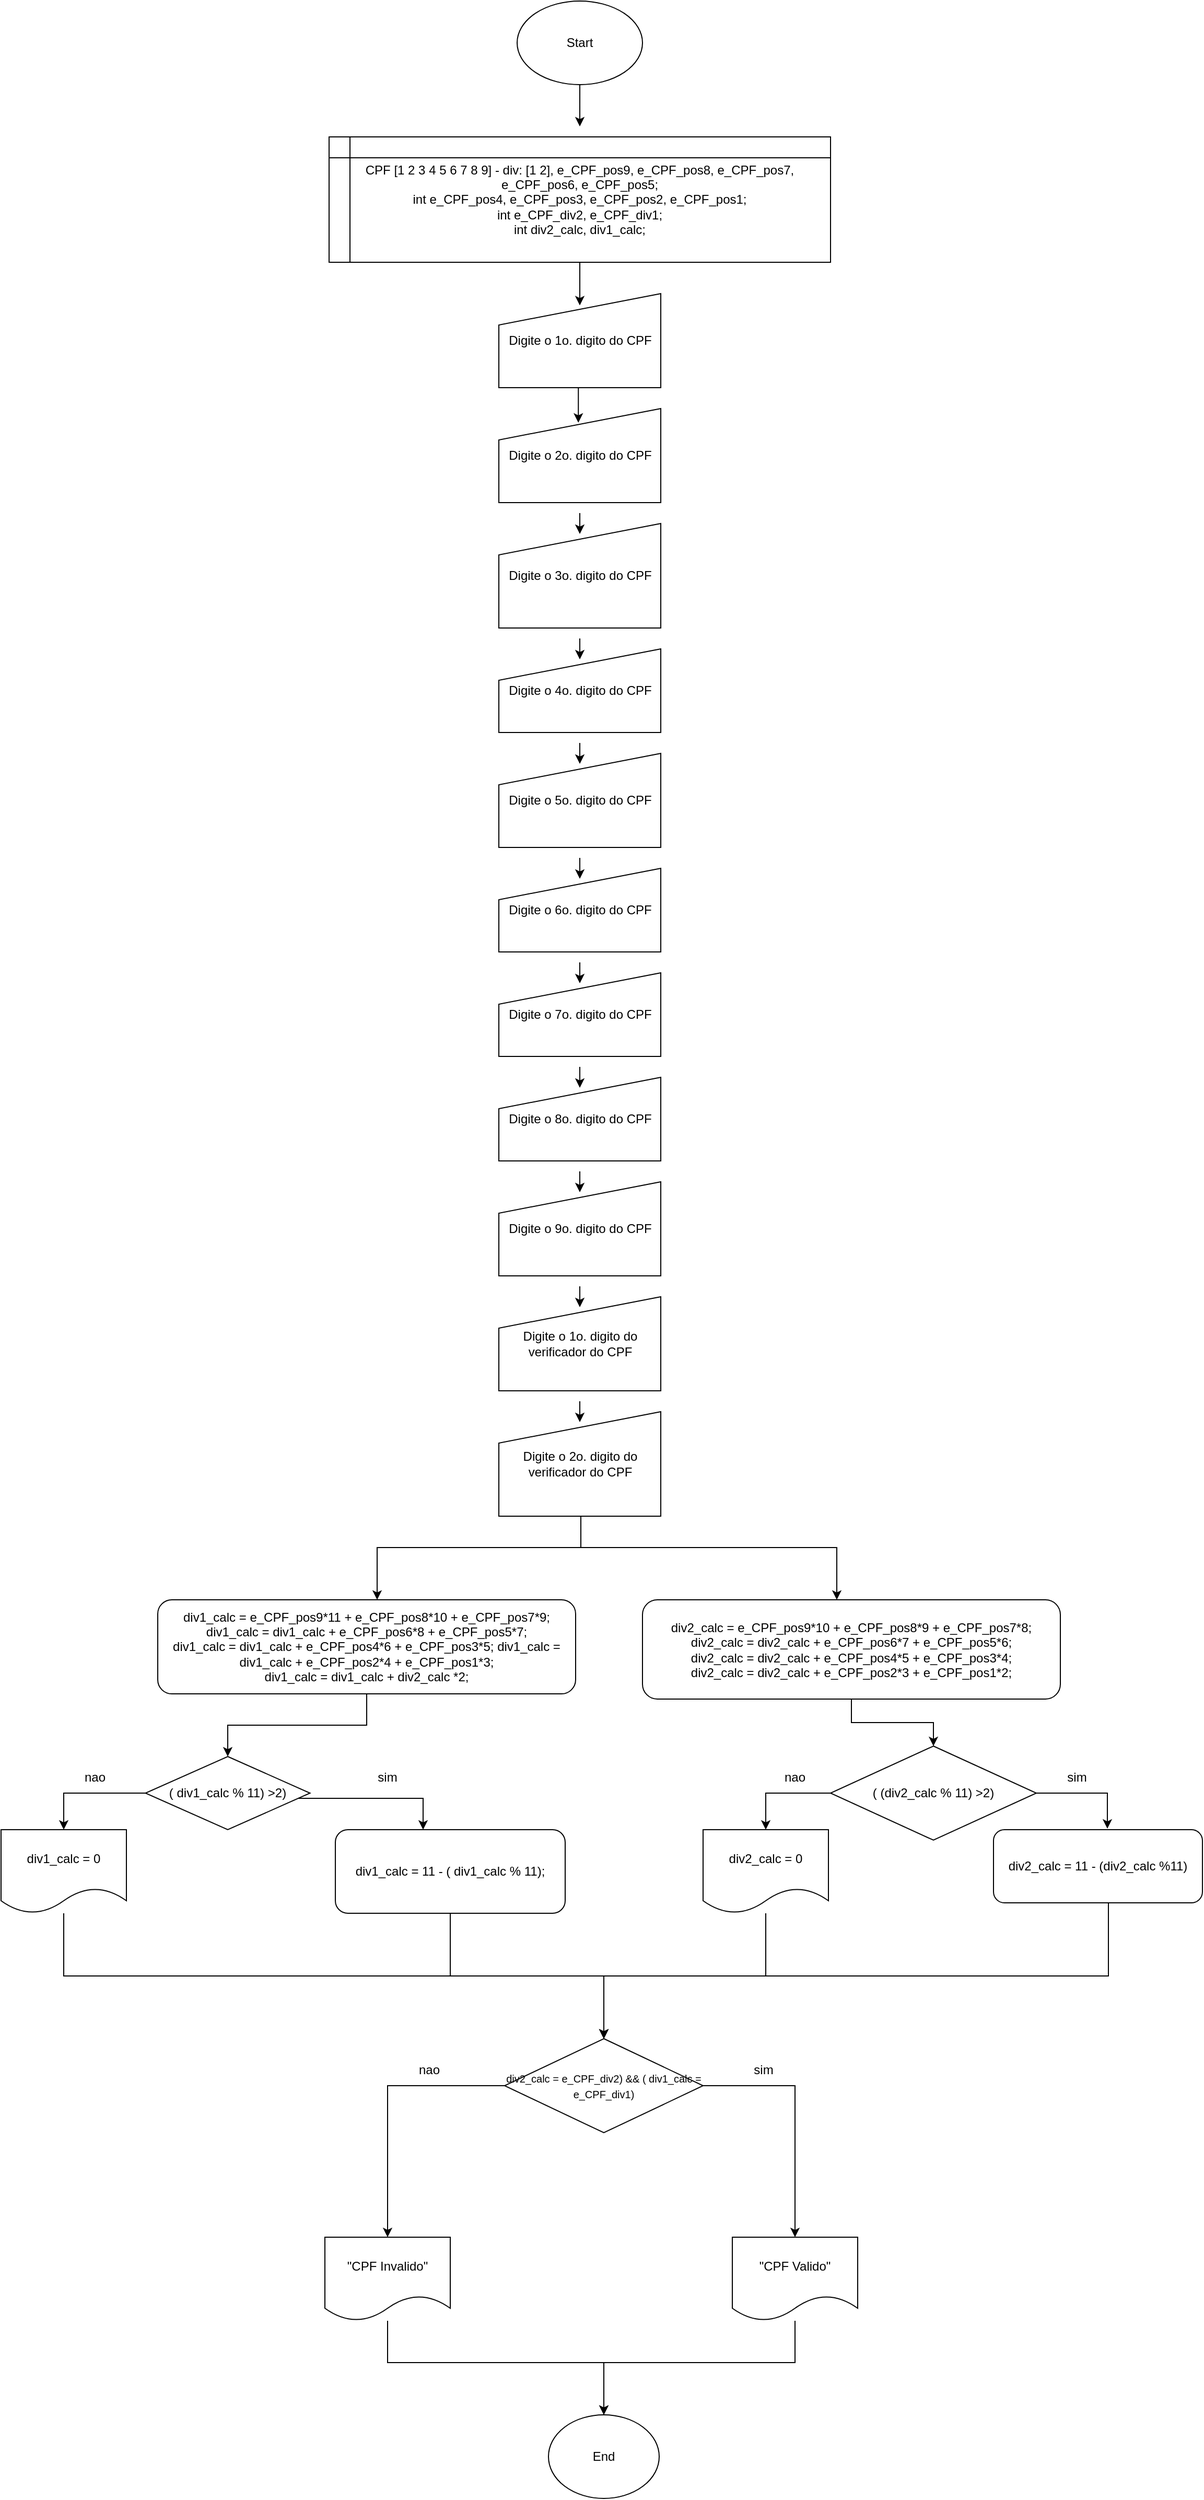<mxfile version="14.5.3" type="device"><diagram id="C5RBs43oDa-KdzZeNtuy" name="Page-1"><mxGraphModel dx="2249" dy="1932" grid="1" gridSize="10" guides="1" tooltips="1" connect="1" arrows="1" fold="1" page="1" pageScale="1" pageWidth="827" pageHeight="1169" math="0" shadow="0"><root><mxCell id="WIyWlLk6GJQsqaUBKTNV-0"/><mxCell id="WIyWlLk6GJQsqaUBKTNV-1" parent="WIyWlLk6GJQsqaUBKTNV-0"/><mxCell id="UOk_o0V0-Ok0iaS5TQ7x-33" style="edgeStyle=orthogonalEdgeStyle;rounded=0;orthogonalLoop=1;jettySize=auto;html=1;entryX=0.5;entryY=0.125;entryDx=0;entryDy=0;entryPerimeter=0;" parent="WIyWlLk6GJQsqaUBKTNV-1" source="aw5wj6M_0PSSUioewcka-2" target="aw5wj6M_0PSSUioewcka-3" edge="1"><mxGeometry relative="1" as="geometry"/></mxCell><mxCell id="aw5wj6M_0PSSUioewcka-2" value="CPF [1 2 3 4 5 6 7 8 9] - div: [1 2], e_CPF_pos9, e_CPF_pos8, e_CPF_pos7, e_CPF_pos6, e_CPF_pos5;&lt;br&gt; int e_CPF_pos4, e_CPF_pos3, e_CPF_pos2, e_CPF_pos1;&lt;br&gt; int e_CPF_div2, e_CPF_div1;&lt;br&gt; int div2_calc, div1_calc;" style="shape=internalStorage;whiteSpace=wrap;html=1;backgroundOutline=1;" parent="WIyWlLk6GJQsqaUBKTNV-1" vertex="1"><mxGeometry x="-285.99" y="110" width="480" height="120" as="geometry"/></mxCell><mxCell id="UOk_o0V0-Ok0iaS5TQ7x-34" style="edgeStyle=orthogonalEdgeStyle;rounded=0;orthogonalLoop=1;jettySize=auto;html=1;entryX=0.491;entryY=0.15;entryDx=0;entryDy=0;entryPerimeter=0;" parent="WIyWlLk6GJQsqaUBKTNV-1" source="aw5wj6M_0PSSUioewcka-3" target="aw5wj6M_0PSSUioewcka-5" edge="1"><mxGeometry relative="1" as="geometry"><Array as="points"><mxPoint x="-15.49" y="310"/><mxPoint x="-15.49" y="310"/></Array></mxGeometry></mxCell><mxCell id="aw5wj6M_0PSSUioewcka-3" value="Digite o 1o. digito do CPF" style="shape=manualInput;whiteSpace=wrap;html=1;" parent="WIyWlLk6GJQsqaUBKTNV-1" vertex="1"><mxGeometry x="-123.49" y="260" width="155" height="90" as="geometry"/></mxCell><mxCell id="UOk_o0V0-Ok0iaS5TQ7x-46" value="" style="edgeStyle=orthogonalEdgeStyle;rounded=0;orthogonalLoop=1;jettySize=auto;html=1;" parent="WIyWlLk6GJQsqaUBKTNV-1" edge="1"><mxGeometry relative="1" as="geometry"><mxPoint x="-45.99" y="470" as="sourcePoint"/><mxPoint x="-45.99" y="490" as="targetPoint"/></mxGeometry></mxCell><mxCell id="aw5wj6M_0PSSUioewcka-5" value="Digite o 2o. digito do CPF" style="shape=manualInput;whiteSpace=wrap;html=1;" parent="WIyWlLk6GJQsqaUBKTNV-1" vertex="1"><mxGeometry x="-123.49" y="370" width="155" height="90" as="geometry"/></mxCell><mxCell id="UOk_o0V0-Ok0iaS5TQ7x-45" value="" style="edgeStyle=orthogonalEdgeStyle;rounded=0;orthogonalLoop=1;jettySize=auto;html=1;" parent="WIyWlLk6GJQsqaUBKTNV-1" edge="1"><mxGeometry relative="1" as="geometry"><mxPoint x="-45.99" y="590" as="sourcePoint"/><mxPoint x="-45.99" y="610" as="targetPoint"/></mxGeometry></mxCell><mxCell id="aw5wj6M_0PSSUioewcka-6" value="Digite o 3o. digito do CPF" style="shape=manualInput;whiteSpace=wrap;html=1;" parent="WIyWlLk6GJQsqaUBKTNV-1" vertex="1"><mxGeometry x="-123.49" y="480" width="155" height="100" as="geometry"/></mxCell><mxCell id="UOk_o0V0-Ok0iaS5TQ7x-48" value="" style="edgeStyle=orthogonalEdgeStyle;rounded=0;orthogonalLoop=1;jettySize=auto;html=1;" parent="WIyWlLk6GJQsqaUBKTNV-1" edge="1"><mxGeometry relative="1" as="geometry"><mxPoint x="-45.99" y="1000" as="sourcePoint"/><mxPoint x="-45.99" y="1020" as="targetPoint"/></mxGeometry></mxCell><mxCell id="aw5wj6M_0PSSUioewcka-7" value="Digite o 7o. digito do CPF" style="shape=manualInput;whiteSpace=wrap;html=1;" parent="WIyWlLk6GJQsqaUBKTNV-1" vertex="1"><mxGeometry x="-123.49" y="910" width="155" height="80" as="geometry"/></mxCell><mxCell id="UOk_o0V0-Ok0iaS5TQ7x-43" value="" style="edgeStyle=orthogonalEdgeStyle;rounded=0;orthogonalLoop=1;jettySize=auto;html=1;" parent="WIyWlLk6GJQsqaUBKTNV-1" edge="1"><mxGeometry relative="1" as="geometry"><mxPoint x="-45.99" y="690" as="sourcePoint"/><mxPoint x="-45.99" y="710" as="targetPoint"/></mxGeometry></mxCell><mxCell id="aw5wj6M_0PSSUioewcka-8" value="Digite o 4o. digito do CPF" style="shape=manualInput;whiteSpace=wrap;html=1;" parent="WIyWlLk6GJQsqaUBKTNV-1" vertex="1"><mxGeometry x="-123.49" y="600" width="155" height="80" as="geometry"/></mxCell><mxCell id="UOk_o0V0-Ok0iaS5TQ7x-47" value="" style="edgeStyle=orthogonalEdgeStyle;rounded=0;orthogonalLoop=1;jettySize=auto;html=1;" parent="WIyWlLk6GJQsqaUBKTNV-1" edge="1"><mxGeometry relative="1" as="geometry"><mxPoint x="-45.99" y="900" as="sourcePoint"/><mxPoint x="-45.99" y="920" as="targetPoint"/></mxGeometry></mxCell><mxCell id="aw5wj6M_0PSSUioewcka-9" value="Digite o 6o. digito do CPF" style="shape=manualInput;whiteSpace=wrap;html=1;" parent="WIyWlLk6GJQsqaUBKTNV-1" vertex="1"><mxGeometry x="-123.49" y="810" width="155" height="80" as="geometry"/></mxCell><mxCell id="UOk_o0V0-Ok0iaS5TQ7x-44" value="" style="edgeStyle=orthogonalEdgeStyle;rounded=0;orthogonalLoop=1;jettySize=auto;html=1;" parent="WIyWlLk6GJQsqaUBKTNV-1" edge="1"><mxGeometry relative="1" as="geometry"><mxPoint x="-45.99" y="800" as="sourcePoint"/><mxPoint x="-45.99" y="820" as="targetPoint"/></mxGeometry></mxCell><mxCell id="aw5wj6M_0PSSUioewcka-10" value="Digite o 5o. digito do CPF" style="shape=manualInput;whiteSpace=wrap;html=1;" parent="WIyWlLk6GJQsqaUBKTNV-1" vertex="1"><mxGeometry x="-123.49" y="700" width="155" height="90" as="geometry"/></mxCell><mxCell id="UOk_o0V0-Ok0iaS5TQ7x-49" value="" style="edgeStyle=orthogonalEdgeStyle;rounded=0;orthogonalLoop=1;jettySize=auto;html=1;" parent="WIyWlLk6GJQsqaUBKTNV-1" edge="1"><mxGeometry relative="1" as="geometry"><mxPoint x="-45.99" y="1100" as="sourcePoint"/><mxPoint x="-45.99" y="1120" as="targetPoint"/></mxGeometry></mxCell><mxCell id="aw5wj6M_0PSSUioewcka-11" value="Digite o 8o. digito do CPF" style="shape=manualInput;whiteSpace=wrap;html=1;" parent="WIyWlLk6GJQsqaUBKTNV-1" vertex="1"><mxGeometry x="-123.49" y="1010" width="155" height="80" as="geometry"/></mxCell><mxCell id="UOk_o0V0-Ok0iaS5TQ7x-50" value="" style="edgeStyle=orthogonalEdgeStyle;rounded=0;orthogonalLoop=1;jettySize=auto;html=1;" parent="WIyWlLk6GJQsqaUBKTNV-1" edge="1"><mxGeometry relative="1" as="geometry"><mxPoint x="-45.99" y="1210" as="sourcePoint"/><mxPoint x="-45.99" y="1230" as="targetPoint"/></mxGeometry></mxCell><mxCell id="aw5wj6M_0PSSUioewcka-12" value="Digite o 9o. digito do CPF" style="shape=manualInput;whiteSpace=wrap;html=1;" parent="WIyWlLk6GJQsqaUBKTNV-1" vertex="1"><mxGeometry x="-123.49" y="1110" width="155" height="90" as="geometry"/></mxCell><mxCell id="UOk_o0V0-Ok0iaS5TQ7x-51" value="" style="edgeStyle=orthogonalEdgeStyle;rounded=0;orthogonalLoop=1;jettySize=auto;html=1;" parent="WIyWlLk6GJQsqaUBKTNV-1" edge="1"><mxGeometry relative="1" as="geometry"><mxPoint x="-45.99" y="1320" as="sourcePoint"/><mxPoint x="-45.99" y="1340" as="targetPoint"/></mxGeometry></mxCell><mxCell id="aw5wj6M_0PSSUioewcka-16" value="Digite o 1o. digito do verificador do CPF" style="shape=manualInput;whiteSpace=wrap;html=1;" parent="WIyWlLk6GJQsqaUBKTNV-1" vertex="1"><mxGeometry x="-123.49" y="1220" width="155" height="90" as="geometry"/></mxCell><mxCell id="UOk_o0V0-Ok0iaS5TQ7x-31" style="edgeStyle=orthogonalEdgeStyle;rounded=0;orthogonalLoop=1;jettySize=auto;html=1;" parent="WIyWlLk6GJQsqaUBKTNV-1" source="aw5wj6M_0PSSUioewcka-17" target="UOk_o0V0-Ok0iaS5TQ7x-22" edge="1"><mxGeometry relative="1" as="geometry"><Array as="points"><mxPoint x="-45" y="1460"/><mxPoint x="-240" y="1460"/></Array></mxGeometry></mxCell><mxCell id="UOk_o0V0-Ok0iaS5TQ7x-32" style="edgeStyle=orthogonalEdgeStyle;rounded=0;orthogonalLoop=1;jettySize=auto;html=1;" parent="WIyWlLk6GJQsqaUBKTNV-1" source="aw5wj6M_0PSSUioewcka-17" target="aw5wj6M_0PSSUioewcka-19" edge="1"><mxGeometry relative="1" as="geometry"><Array as="points"><mxPoint x="-45" y="1460"/><mxPoint x="200" y="1460"/></Array></mxGeometry></mxCell><mxCell id="aw5wj6M_0PSSUioewcka-17" value="Digite o 2o. digito do verificador do CPF" style="shape=manualInput;whiteSpace=wrap;html=1;" parent="WIyWlLk6GJQsqaUBKTNV-1" vertex="1"><mxGeometry x="-123.49" y="1330" width="155" height="100" as="geometry"/></mxCell><mxCell id="aw5wj6M_0PSSUioewcka-71" value="" style="edgeStyle=orthogonalEdgeStyle;rounded=0;orthogonalLoop=1;jettySize=auto;html=1;" parent="WIyWlLk6GJQsqaUBKTNV-1" source="aw5wj6M_0PSSUioewcka-19" target="aw5wj6M_0PSSUioewcka-20" edge="1"><mxGeometry relative="1" as="geometry"/></mxCell><mxCell id="aw5wj6M_0PSSUioewcka-19" value="div2_calc = e_CPF_pos9*10 + e_CPF_pos8*9 + e_CPF_pos7*8;&lt;br/&gt; div2_calc = div2_calc + e_CPF_pos6*7 + e_CPF_pos5*6;&lt;br/&gt; div2_calc = div2_calc + e_CPF_pos4*5 + e_CPF_pos3*4;&lt;br/&gt; div2_calc = div2_calc + e_CPF_pos2*3 + e_CPF_pos1*2;" style="rounded=1;whiteSpace=wrap;html=1;" parent="WIyWlLk6GJQsqaUBKTNV-1" vertex="1"><mxGeometry x="14" y="1510" width="400" height="95" as="geometry"/></mxCell><mxCell id="UOk_o0V0-Ok0iaS5TQ7x-13" style="edgeStyle=orthogonalEdgeStyle;rounded=0;orthogonalLoop=1;jettySize=auto;html=1;entryX=0.5;entryY=0;entryDx=0;entryDy=0;" parent="WIyWlLk6GJQsqaUBKTNV-1" source="aw5wj6M_0PSSUioewcka-20" target="UOk_o0V0-Ok0iaS5TQ7x-12" edge="1"><mxGeometry relative="1" as="geometry"/></mxCell><mxCell id="UOk_o0V0-Ok0iaS5TQ7x-14" style="edgeStyle=orthogonalEdgeStyle;rounded=0;orthogonalLoop=1;jettySize=auto;html=1;exitX=1;exitY=0.5;exitDx=0;exitDy=0;entryX=0.545;entryY=-0.014;entryDx=0;entryDy=0;entryPerimeter=0;" parent="WIyWlLk6GJQsqaUBKTNV-1" source="aw5wj6M_0PSSUioewcka-20" target="UOk_o0V0-Ok0iaS5TQ7x-11" edge="1"><mxGeometry relative="1" as="geometry"/></mxCell><mxCell id="aw5wj6M_0PSSUioewcka-20" value="( (div2_calc % 11) &amp;gt;2)" style="rhombus;whiteSpace=wrap;html=1;" parent="WIyWlLk6GJQsqaUBKTNV-1" vertex="1"><mxGeometry x="194.01" y="1650" width="197" height="90" as="geometry"/></mxCell><mxCell id="UOk_o0V0-Ok0iaS5TQ7x-24" style="edgeStyle=orthogonalEdgeStyle;rounded=0;orthogonalLoop=1;jettySize=auto;html=1;" parent="WIyWlLk6GJQsqaUBKTNV-1" source="UOk_o0V0-Ok0iaS5TQ7x-3" target="UOk_o0V0-Ok0iaS5TQ7x-15" edge="1"><mxGeometry relative="1" as="geometry"><Array as="points"><mxPoint x="160" y="1975"/></Array></mxGeometry></mxCell><mxCell id="UOk_o0V0-Ok0iaS5TQ7x-25" style="edgeStyle=orthogonalEdgeStyle;rounded=0;orthogonalLoop=1;jettySize=auto;html=1;entryX=0.5;entryY=0;entryDx=0;entryDy=0;" parent="WIyWlLk6GJQsqaUBKTNV-1" source="UOk_o0V0-Ok0iaS5TQ7x-3" target="UOk_o0V0-Ok0iaS5TQ7x-16" edge="1"><mxGeometry relative="1" as="geometry"><Array as="points"><mxPoint x="-230" y="1975"/></Array></mxGeometry></mxCell><mxCell id="UOk_o0V0-Ok0iaS5TQ7x-3" value="&lt;font style=&quot;font-size: 10px&quot;&gt;div2_calc = e_CPF_div2) &amp;amp;&amp;amp; ( div1_calc = e_CPF_div1)&lt;/font&gt;" style="rhombus;whiteSpace=wrap;html=1;" parent="WIyWlLk6GJQsqaUBKTNV-1" vertex="1"><mxGeometry x="-118" y="1930" width="190" height="90" as="geometry"/></mxCell><mxCell id="UOk_o0V0-Ok0iaS5TQ7x-54" style="edgeStyle=orthogonalEdgeStyle;rounded=0;orthogonalLoop=1;jettySize=auto;html=1;" parent="WIyWlLk6GJQsqaUBKTNV-1" source="UOk_o0V0-Ok0iaS5TQ7x-11" target="UOk_o0V0-Ok0iaS5TQ7x-3" edge="1"><mxGeometry relative="1" as="geometry"><Array as="points"><mxPoint x="460" y="1870"/><mxPoint x="-23" y="1870"/></Array></mxGeometry></mxCell><mxCell id="UOk_o0V0-Ok0iaS5TQ7x-11" value="div2_calc = 11 - (div2_calc %11)" style="rounded=1;whiteSpace=wrap;html=1;" parent="WIyWlLk6GJQsqaUBKTNV-1" vertex="1"><mxGeometry x="350" y="1730" width="200" height="70" as="geometry"/></mxCell><mxCell id="UOk_o0V0-Ok0iaS5TQ7x-53" style="edgeStyle=orthogonalEdgeStyle;rounded=0;orthogonalLoop=1;jettySize=auto;html=1;entryX=0.5;entryY=0;entryDx=0;entryDy=0;" parent="WIyWlLk6GJQsqaUBKTNV-1" source="UOk_o0V0-Ok0iaS5TQ7x-12" target="UOk_o0V0-Ok0iaS5TQ7x-3" edge="1"><mxGeometry relative="1" as="geometry"/></mxCell><mxCell id="UOk_o0V0-Ok0iaS5TQ7x-12" value="div2_calc = 0" style="shape=document;whiteSpace=wrap;html=1;boundedLbl=1;" parent="WIyWlLk6GJQsqaUBKTNV-1" vertex="1"><mxGeometry x="72" y="1730" width="120" height="80" as="geometry"/></mxCell><mxCell id="UOk_o0V0-Ok0iaS5TQ7x-18" style="edgeStyle=orthogonalEdgeStyle;rounded=0;orthogonalLoop=1;jettySize=auto;html=1;entryX=0.5;entryY=0;entryDx=0;entryDy=0;" parent="WIyWlLk6GJQsqaUBKTNV-1" source="UOk_o0V0-Ok0iaS5TQ7x-15" target="UOk_o0V0-Ok0iaS5TQ7x-17" edge="1"><mxGeometry relative="1" as="geometry"><Array as="points"><mxPoint x="160" y="2240"/><mxPoint x="-23" y="2240"/></Array></mxGeometry></mxCell><mxCell id="UOk_o0V0-Ok0iaS5TQ7x-15" value="&quot;CPF Valido&quot;" style="shape=document;whiteSpace=wrap;html=1;boundedLbl=1;" parent="WIyWlLk6GJQsqaUBKTNV-1" vertex="1"><mxGeometry x="100" y="2120" width="120" height="80" as="geometry"/></mxCell><mxCell id="UOk_o0V0-Ok0iaS5TQ7x-20" style="edgeStyle=orthogonalEdgeStyle;rounded=0;orthogonalLoop=1;jettySize=auto;html=1;entryX=0.5;entryY=0;entryDx=0;entryDy=0;" parent="WIyWlLk6GJQsqaUBKTNV-1" source="UOk_o0V0-Ok0iaS5TQ7x-16" target="UOk_o0V0-Ok0iaS5TQ7x-17" edge="1"><mxGeometry relative="1" as="geometry"><Array as="points"><mxPoint x="-230" y="2240"/><mxPoint x="-23" y="2240"/></Array></mxGeometry></mxCell><mxCell id="UOk_o0V0-Ok0iaS5TQ7x-16" value="&quot;CPF Invalido&quot;" style="shape=document;whiteSpace=wrap;html=1;boundedLbl=1;" parent="WIyWlLk6GJQsqaUBKTNV-1" vertex="1"><mxGeometry x="-290" y="2120" width="120" height="80" as="geometry"/></mxCell><mxCell id="UOk_o0V0-Ok0iaS5TQ7x-17" value="End" style="ellipse;whiteSpace=wrap;html=1;" parent="WIyWlLk6GJQsqaUBKTNV-1" vertex="1"><mxGeometry x="-76" y="2290" width="106" height="80" as="geometry"/></mxCell><mxCell id="UOk_o0V0-Ok0iaS5TQ7x-30" style="edgeStyle=orthogonalEdgeStyle;rounded=0;orthogonalLoop=1;jettySize=auto;html=1;entryX=0.5;entryY=0;entryDx=0;entryDy=0;" parent="WIyWlLk6GJQsqaUBKTNV-1" source="UOk_o0V0-Ok0iaS5TQ7x-22" target="UOk_o0V0-Ok0iaS5TQ7x-23" edge="1"><mxGeometry relative="1" as="geometry"/></mxCell><mxCell id="UOk_o0V0-Ok0iaS5TQ7x-22" value="div1_calc = e_CPF_pos9*11 + e_CPF_pos8*10 + e_CPF_pos7*9;&lt;br/&gt; div1_calc = div1_calc + e_CPF_pos6*8 + e_CPF_pos5*7;&lt;br/&gt; div1_calc = div1_calc + e_CPF_pos4*6 + e_CPF_pos3*5; div1_calc = div1_calc + e_CPF_pos2*4 + e_CPF_pos1*3;&lt;br/&gt; div1_calc = div1_calc + div2_calc *2; " style="rounded=1;whiteSpace=wrap;html=1;" parent="WIyWlLk6GJQsqaUBKTNV-1" vertex="1"><mxGeometry x="-450" y="1510" width="400" height="90" as="geometry"/></mxCell><mxCell id="UOk_o0V0-Ok0iaS5TQ7x-27" style="edgeStyle=orthogonalEdgeStyle;rounded=0;orthogonalLoop=1;jettySize=auto;html=1;" parent="WIyWlLk6GJQsqaUBKTNV-1" source="UOk_o0V0-Ok0iaS5TQ7x-23" target="UOk_o0V0-Ok0iaS5TQ7x-26" edge="1"><mxGeometry relative="1" as="geometry"><Array as="points"><mxPoint x="-196" y="1700"/></Array></mxGeometry></mxCell><mxCell id="UOk_o0V0-Ok0iaS5TQ7x-29" style="edgeStyle=orthogonalEdgeStyle;rounded=0;orthogonalLoop=1;jettySize=auto;html=1;entryX=0.5;entryY=0;entryDx=0;entryDy=0;" parent="WIyWlLk6GJQsqaUBKTNV-1" source="UOk_o0V0-Ok0iaS5TQ7x-23" target="UOk_o0V0-Ok0iaS5TQ7x-28" edge="1"><mxGeometry relative="1" as="geometry"/></mxCell><mxCell id="UOk_o0V0-Ok0iaS5TQ7x-23" value="( div1_calc % 11) &amp;gt;2)" style="rhombus;whiteSpace=wrap;html=1;" parent="WIyWlLk6GJQsqaUBKTNV-1" vertex="1"><mxGeometry x="-461.75" y="1660" width="157.5" height="70" as="geometry"/></mxCell><mxCell id="UOk_o0V0-Ok0iaS5TQ7x-52" style="edgeStyle=orthogonalEdgeStyle;rounded=0;orthogonalLoop=1;jettySize=auto;html=1;" parent="WIyWlLk6GJQsqaUBKTNV-1" source="UOk_o0V0-Ok0iaS5TQ7x-26" target="UOk_o0V0-Ok0iaS5TQ7x-3" edge="1"><mxGeometry relative="1" as="geometry"/></mxCell><mxCell id="UOk_o0V0-Ok0iaS5TQ7x-26" value="div1_calc = 11 - ( div1_calc % 11);" style="rounded=1;whiteSpace=wrap;html=1;" parent="WIyWlLk6GJQsqaUBKTNV-1" vertex="1"><mxGeometry x="-280" y="1730" width="220" height="80" as="geometry"/></mxCell><mxCell id="UOk_o0V0-Ok0iaS5TQ7x-55" style="edgeStyle=orthogonalEdgeStyle;rounded=0;orthogonalLoop=1;jettySize=auto;html=1;" parent="WIyWlLk6GJQsqaUBKTNV-1" source="UOk_o0V0-Ok0iaS5TQ7x-28" target="UOk_o0V0-Ok0iaS5TQ7x-3" edge="1"><mxGeometry relative="1" as="geometry"><Array as="points"><mxPoint x="-540" y="1870"/><mxPoint x="-23" y="1870"/></Array></mxGeometry></mxCell><mxCell id="UOk_o0V0-Ok0iaS5TQ7x-28" value="div1_calc = 0" style="shape=document;whiteSpace=wrap;html=1;boundedLbl=1;" parent="WIyWlLk6GJQsqaUBKTNV-1" vertex="1"><mxGeometry x="-600" y="1730" width="120" height="80" as="geometry"/></mxCell><mxCell id="UOk_o0V0-Ok0iaS5TQ7x-59" style="edgeStyle=orthogonalEdgeStyle;rounded=0;orthogonalLoop=1;jettySize=auto;html=1;" parent="WIyWlLk6GJQsqaUBKTNV-1" source="UOk_o0V0-Ok0iaS5TQ7x-58" edge="1"><mxGeometry relative="1" as="geometry"><mxPoint x="-45.99" y="100" as="targetPoint"/></mxGeometry></mxCell><mxCell id="UOk_o0V0-Ok0iaS5TQ7x-58" value="Start" style="ellipse;whiteSpace=wrap;html=1;" parent="WIyWlLk6GJQsqaUBKTNV-1" vertex="1"><mxGeometry x="-105.99" y="-20" width="120" height="80" as="geometry"/></mxCell><mxCell id="OJyJN8X9kPNJrGNWO6Z2-0" value="sim" style="text;html=1;strokeColor=none;fillColor=none;align=center;verticalAlign=middle;whiteSpace=wrap;rounded=0;" vertex="1" parent="WIyWlLk6GJQsqaUBKTNV-1"><mxGeometry x="410" y="1670" width="40" height="20" as="geometry"/></mxCell><mxCell id="OJyJN8X9kPNJrGNWO6Z2-1" value="sim" style="text;html=1;strokeColor=none;fillColor=none;align=center;verticalAlign=middle;whiteSpace=wrap;rounded=0;" vertex="1" parent="WIyWlLk6GJQsqaUBKTNV-1"><mxGeometry x="-250" y="1670" width="40" height="20" as="geometry"/></mxCell><mxCell id="OJyJN8X9kPNJrGNWO6Z2-2" value="nao" style="text;html=1;strokeColor=none;fillColor=none;align=center;verticalAlign=middle;whiteSpace=wrap;rounded=0;" vertex="1" parent="WIyWlLk6GJQsqaUBKTNV-1"><mxGeometry x="-530" y="1670" width="40" height="20" as="geometry"/></mxCell><mxCell id="OJyJN8X9kPNJrGNWO6Z2-4" value="nao" style="text;html=1;strokeColor=none;fillColor=none;align=center;verticalAlign=middle;whiteSpace=wrap;rounded=0;" vertex="1" parent="WIyWlLk6GJQsqaUBKTNV-1"><mxGeometry x="140" y="1670" width="40" height="20" as="geometry"/></mxCell><mxCell id="OJyJN8X9kPNJrGNWO6Z2-6" value="nao" style="text;html=1;strokeColor=none;fillColor=none;align=center;verticalAlign=middle;whiteSpace=wrap;rounded=0;" vertex="1" parent="WIyWlLk6GJQsqaUBKTNV-1"><mxGeometry x="-210" y="1950" width="40" height="20" as="geometry"/></mxCell><mxCell id="OJyJN8X9kPNJrGNWO6Z2-7" value="sim" style="text;html=1;strokeColor=none;fillColor=none;align=center;verticalAlign=middle;whiteSpace=wrap;rounded=0;" vertex="1" parent="WIyWlLk6GJQsqaUBKTNV-1"><mxGeometry x="110" y="1950" width="40" height="20" as="geometry"/></mxCell></root></mxGraphModel></diagram></mxfile>